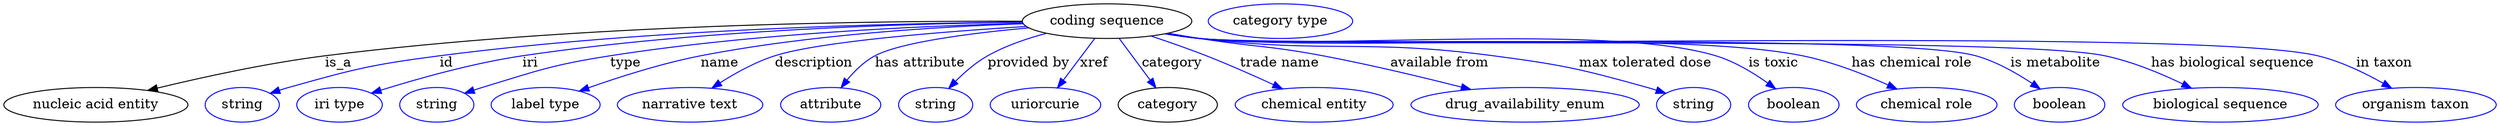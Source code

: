 digraph {
	graph [bb="0,0,2581.7,123"];
	node [label="\N"];
	"coding sequence"	[height=0.5,
		label="coding sequence",
		pos="1144.5,105",
		width=2.4373];
	"nucleic acid entity"	[height=0.5,
		pos="95.542,18",
		width=2.6539];
	"coding sequence" -> "nucleic acid entity"	[label=is_a,
		lp="347.54,61.5",
		pos="e,149.47,32.97 1056.5,104.91 907.23,105.4 595.02,101.88 333.54,69 273.9,61.5 206.98,46.877 159.33,35.374"];
	id	[color=blue,
		height=0.5,
		label=string,
		pos="247.54,18",
		width=1.0652];
	"coding sequence" -> id	[color=blue,
		label=id,
		lp="459.54,61.5",
		pos="e,276.53,29.966 1056.8,103.95 924.99,102.89 668.47,96.978 452.54,69 381.83,59.838 364.19,55.278 295.54,36 292.43,35.128 289.24,34.158 \
286.04,33.138",
		style=solid];
	iri	[color=blue,
		height=0.5,
		label="iri type",
		pos="348.54,18",
		width=1.2277];
	"coding sequence" -> iri	[color=blue,
		label=iri,
		lp="546.54,61.5",
		pos="e,381.71,30.101 1056.7,103.88 938.39,102.59 721.47,96.249 538.54,69 487.13,61.342 429.6,45.085 391.46,33.179",
		style=solid];
	type	[color=blue,
		height=0.5,
		label=string,
		pos="449.54,18",
		width=1.0652];
	"coding sequence" -> type	[color=blue,
		label=type,
		lp="645.54,61.5",
		pos="e,478.47,29.995 1057.5,102.73 954.63,100.15 778.72,92.391 629.54,69 569.37,59.566 554.81,53.715 496.54,36 493.78,35.16 490.94,34.251 \
488.09,33.305",
		style=solid];
	name	[color=blue,
		height=0.5,
		label="label type",
		pos="562.54,18",
		width=1.5707];
	"coding sequence" -> name	[color=blue,
		label=name,
		lp="743.54,61.5",
		pos="e,597.47,32.277 1057.5,102.29 971.85,99.316 837.65,91.186 723.54,69 683.31,61.179 638.93,46.956 606.97,35.674",
		style=solid];
	description	[color=blue,
		height=0.5,
		label="narrative text",
		pos="712.54,18",
		width=2.0943];
	"coding sequence" -> description	[color=blue,
		label=description,
		lp="840.04,61.5",
		pos="e,734.92,35.406 1060.7,99.524 974.51,94.203 846.46,84.101 799.54,69 779.67,62.606 759.35,51.245 743.34,40.967",
		style=solid];
	"has attribute"	[color=blue,
		height=0.5,
		label=attribute,
		pos="857.54,18",
		width=1.4443];
	"coding sequence" -> "has attribute"	[color=blue,
		label="has attribute",
		lp="949.54,61.5",
		pos="e,868,35.748 1063.1,98.175 1004,92.84 929.73,83.531 902.54,69 891.39,63.04 881.62,53.176 874.06,43.778",
		style=solid];
	"provided by"	[color=blue,
		height=0.5,
		label=string,
		pos="965.54,18",
		width=1.0652];
	"coding sequence" -> "provided by"	[color=blue,
		label="provided by",
		lp="1062,61.5",
		pos="e,979.14,35.116 1081.2,92.451 1060.7,87.123 1038.4,79.561 1019.5,69 1007.2,62.11 995.48,51.856 986.11,42.424",
		style=solid];
	xref	[color=blue,
		height=0.5,
		label=uriorcurie,
		pos="1079.5,18",
		width=1.5887];
	"coding sequence" -> xref	[color=blue,
		label=xref,
		lp="1131,61.5",
		pos="e,1092.2,35.597 1131.4,86.799 1121.9,74.426 1109,57.555 1098.5,43.738",
		style=solid];
	category	[height=0.5,
		pos="1206.5,18",
		width=1.4263];
	"coding sequence" -> category	[color=blue,
		label=category,
		lp="1211,61.5",
		pos="e,1194.4,35.597 1157.1,86.799 1166.1,74.426 1178.4,57.555 1188.5,43.738",
		style=solid];
	"trade name"	[color=blue,
		height=0.5,
		label="chemical entity",
		pos="1357.5,18",
		width=2.2748];
	"coding sequence" -> "trade name"	[color=blue,
		label="trade name",
		lp="1321.5,61.5",
		pos="e,1324.9,34.686 1189.8,89.47 1207.6,83.491 1228.2,76.269 1246.5,69 1269.7,59.826 1295.1,48.493 1315.7,38.937",
		style=solid];
	"available from"	[color=blue,
		height=0.5,
		label=drug_availability_enum,
		pos="1575.5,18",
		width=3.2858];
	"coding sequence" -> "available from"	[color=blue,
		label="available from",
		lp="1488,61.5",
		pos="e,1519.5,33.9 1207.7,92.498 1218.7,90.599 1229.9,88.697 1240.5,87 1296.4,78.067 1311,79.592 1366.5,69 1414.8,59.803 1468.7,46.843 \
1509.7,36.422",
		style=solid];
	"max tolerated dose"	[color=blue,
		height=0.5,
		label=string,
		pos="1750.5,18",
		width=1.0652];
	"coding sequence" -> "max tolerated dose"	[color=blue,
		label="max tolerated dose",
		lp="1701.5,61.5",
		pos="e,1721.6,29.979 1205.8,92.054 1217.3,90.124 1229.3,88.327 1240.5,87 1374.5,71.212 1409.8,86.754 1543.5,69 1615.1,59.502 1633,55.425 \
1702.5,36 1705.6,35.132 1708.8,34.165 1712,33.146",
		style=solid];
	"is toxic"	[color=blue,
		height=0.5,
		label=boolean,
		pos="1853.5,18",
		width=1.2999];
	"coding sequence" -> "is toxic"	[color=blue,
		label="is toxic",
		lp="1833.5,61.5",
		pos="e,1835.2,34.652 1205,91.946 1216.8,89.988 1229,88.209 1240.5,87 1358.6,74.617 1661.1,103.97 1774.5,69 1793.6,63.125 1812.6,51.37 \
1827.1,40.733",
		style=solid];
	"has chemical role"	[color=blue,
		height=0.5,
		label="chemical role",
		pos="1991.5,18",
		width=2.022];
	"coding sequence" -> "has chemical role"	[color=blue,
		label="has chemical role",
		lp="1977,61.5",
		pos="e,1960.9,34.431 1205,91.901 1216.8,89.948 1229,88.181 1240.5,87 1378.3,72.887 1727.8,96.603 1863.5,69 1894.1,62.788 1926.8,49.892 \
1951.5,38.754",
		style=solid];
	"is metabolite"	[color=blue,
		height=0.5,
		label=boolean,
		pos="2129.5,18",
		width=1.2999];
	"coding sequence" -> "is metabolite"	[color=blue,
		label="is metabolite",
		lp="2125.5,61.5",
		pos="e,2109.7,34.489 1204.8,91.884 1216.6,89.919 1228.9,88.152 1240.5,87 1329.4,78.193 1957.6,93.193 2043.5,69 2064.3,63.154 2085.3,51.114 \
2101.3,40.314",
		style=solid];
	"has biological sequence"	[color=blue,
		height=0.5,
		label="biological sequence",
		pos="2295.5,18",
		width=2.8164];
	"coding sequence" -> "has biological sequence"	[color=blue,
		label="has biological sequence",
		lp="2309,61.5",
		pos="e,2265.8,35.255 1204.8,91.854 1216.6,89.892 1228.9,88.134 1240.5,87 1344.1,76.9 2074.8,90.531 2176.5,69 2204.5,63.089 2234.1,50.672 \
2256.8,39.691",
		style=solid];
	"in taxon"	[color=blue,
		height=0.5,
		label="organism taxon",
		pos="2498.5,18",
		width=2.3109];
	"coding sequence" -> "in taxon"	[color=blue,
		label="in taxon",
		lp="2466.5,61.5",
		pos="e,2473.6,35.282 1204.8,91.82 1216.6,89.86 1228.9,88.113 1240.5,87 1368.5,74.751 2272.6,99.264 2397.5,69 2421.2,63.261 2445.8,51.263 \
2464.8,40.458",
		style=solid];
	"named thing_category"	[color=blue,
		height=0.5,
		label="category type",
		pos="1324.5,105",
		width=2.0762];
}
